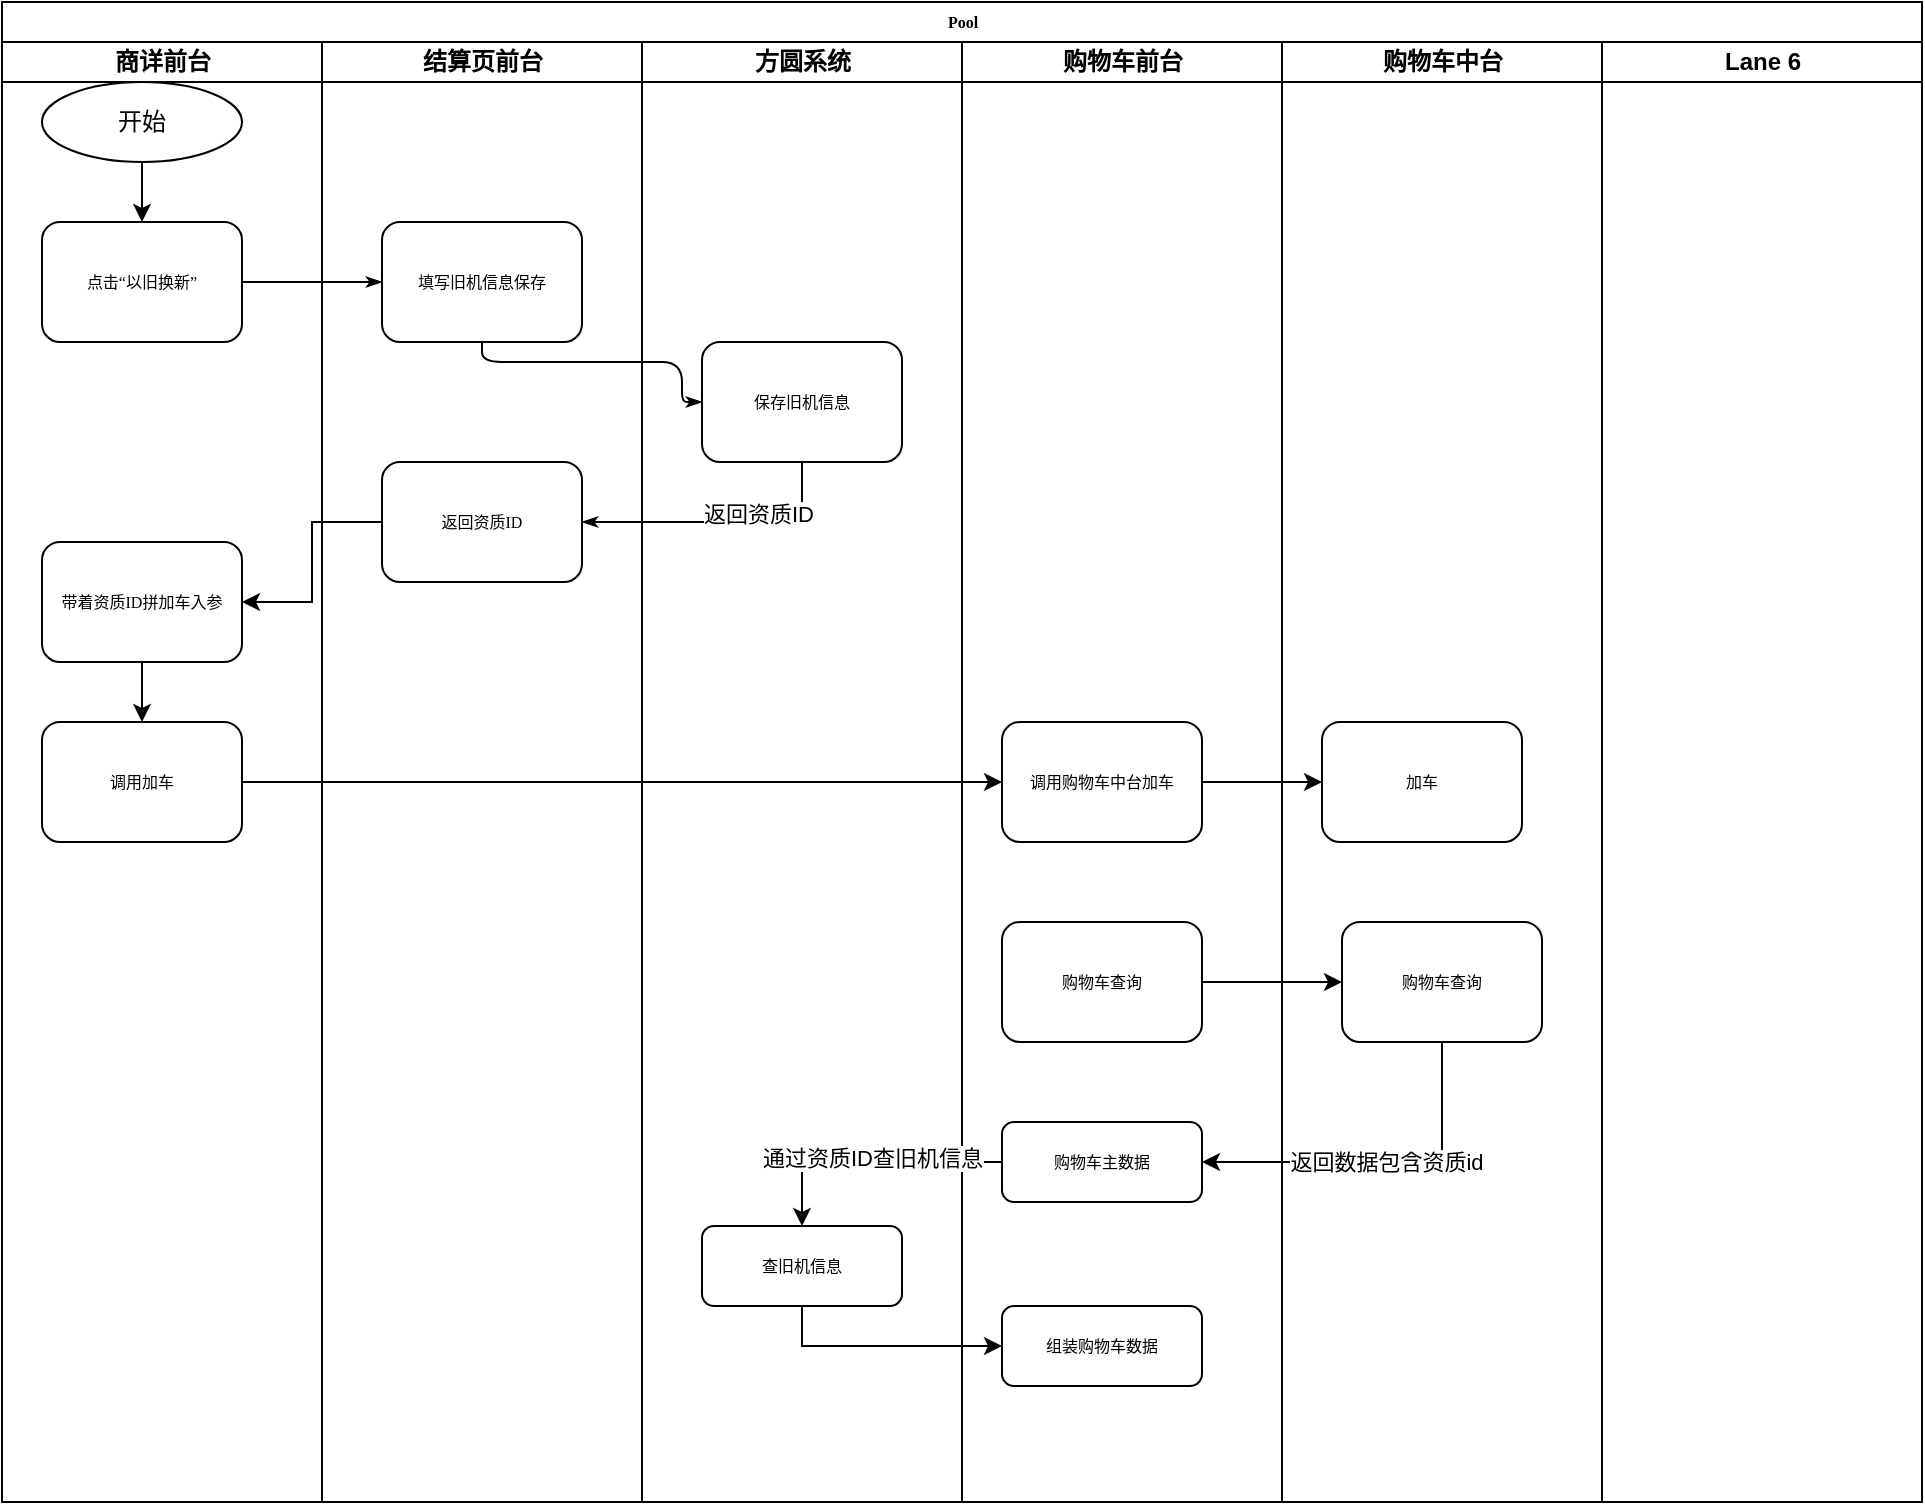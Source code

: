 <mxfile version="15.5.2" type="github">
  <diagram name="Page-1" id="74e2e168-ea6b-b213-b513-2b3c1d86103e">
    <mxGraphModel dx="1336" dy="683" grid="1" gridSize="10" guides="1" tooltips="1" connect="1" arrows="1" fold="1" page="1" pageScale="1" pageWidth="1100" pageHeight="850" background="none" math="0" shadow="0">
      <root>
        <mxCell id="0" />
        <mxCell id="1" parent="0" />
        <mxCell id="77e6c97f196da883-1" value="Pool" style="swimlane;html=1;childLayout=stackLayout;startSize=20;rounded=0;shadow=0;labelBackgroundColor=none;strokeWidth=1;fontFamily=Verdana;fontSize=8;align=center;" parent="1" vertex="1">
          <mxGeometry x="70" y="40" width="960" height="750" as="geometry" />
        </mxCell>
        <mxCell id="77e6c97f196da883-2" value="商详前台" style="swimlane;html=1;startSize=20;" parent="77e6c97f196da883-1" vertex="1">
          <mxGeometry y="20" width="160" height="730" as="geometry" />
        </mxCell>
        <mxCell id="77e6c97f196da883-8" value="点击“以旧换新”" style="rounded=1;whiteSpace=wrap;html=1;shadow=0;labelBackgroundColor=none;strokeWidth=1;fontFamily=Verdana;fontSize=8;align=center;" parent="77e6c97f196da883-2" vertex="1">
          <mxGeometry x="20" y="90" width="100" height="60" as="geometry" />
        </mxCell>
        <mxCell id="77e6c97f196da883-10" value="调用加车" style="rounded=1;whiteSpace=wrap;html=1;shadow=0;labelBackgroundColor=none;strokeWidth=1;fontFamily=Verdana;fontSize=8;align=center;" parent="77e6c97f196da883-2" vertex="1">
          <mxGeometry x="20" y="340" width="100" height="60" as="geometry" />
        </mxCell>
        <mxCell id="PfwjkKgDe0iZmYn8F4gA-2" style="edgeStyle=orthogonalEdgeStyle;rounded=0;orthogonalLoop=1;jettySize=auto;html=1;entryX=0.5;entryY=0;entryDx=0;entryDy=0;" edge="1" parent="77e6c97f196da883-2" source="PfwjkKgDe0iZmYn8F4gA-1" target="77e6c97f196da883-8">
          <mxGeometry relative="1" as="geometry" />
        </mxCell>
        <mxCell id="PfwjkKgDe0iZmYn8F4gA-1" value="开始" style="ellipse;whiteSpace=wrap;html=1;" vertex="1" parent="77e6c97f196da883-2">
          <mxGeometry x="20" y="20" width="100" height="40" as="geometry" />
        </mxCell>
        <mxCell id="PfwjkKgDe0iZmYn8F4gA-6" style="edgeStyle=orthogonalEdgeStyle;rounded=0;orthogonalLoop=1;jettySize=auto;html=1;entryX=0.5;entryY=0;entryDx=0;entryDy=0;exitX=0.5;exitY=1;exitDx=0;exitDy=0;" edge="1" parent="77e6c97f196da883-2" source="PfwjkKgDe0iZmYn8F4gA-4" target="77e6c97f196da883-10">
          <mxGeometry relative="1" as="geometry">
            <mxPoint x="70" y="342" as="sourcePoint" />
          </mxGeometry>
        </mxCell>
        <mxCell id="PfwjkKgDe0iZmYn8F4gA-4" value="带着资质ID拼加车入参" style="rounded=1;whiteSpace=wrap;html=1;shadow=0;labelBackgroundColor=none;strokeWidth=1;fontFamily=Verdana;fontSize=8;align=center;" vertex="1" parent="77e6c97f196da883-2">
          <mxGeometry x="20" y="250" width="100" height="60" as="geometry" />
        </mxCell>
        <mxCell id="77e6c97f196da883-26" style="edgeStyle=orthogonalEdgeStyle;rounded=1;html=1;labelBackgroundColor=none;startArrow=none;startFill=0;startSize=5;endArrow=classicThin;endFill=1;endSize=5;jettySize=auto;orthogonalLoop=1;strokeWidth=1;fontFamily=Verdana;fontSize=8" parent="77e6c97f196da883-1" source="77e6c97f196da883-8" target="77e6c97f196da883-11" edge="1">
          <mxGeometry relative="1" as="geometry" />
        </mxCell>
        <mxCell id="77e6c97f196da883-27" style="edgeStyle=orthogonalEdgeStyle;rounded=1;html=1;labelBackgroundColor=none;startArrow=none;startFill=0;startSize=5;endArrow=classicThin;endFill=1;endSize=5;jettySize=auto;orthogonalLoop=1;strokeWidth=1;fontFamily=Verdana;fontSize=8;entryX=0;entryY=0.5;entryDx=0;entryDy=0;" parent="77e6c97f196da883-1" source="77e6c97f196da883-11" target="77e6c97f196da883-12" edge="1">
          <mxGeometry relative="1" as="geometry">
            <Array as="points">
              <mxPoint x="240" y="180" />
              <mxPoint x="340" y="180" />
              <mxPoint x="340" y="200" />
            </Array>
          </mxGeometry>
        </mxCell>
        <mxCell id="77e6c97f196da883-3" value="结算页前台" style="swimlane;html=1;startSize=20;" parent="77e6c97f196da883-1" vertex="1">
          <mxGeometry x="160" y="20" width="160" height="730" as="geometry" />
        </mxCell>
        <mxCell id="77e6c97f196da883-11" value="填写旧机信息保存" style="rounded=1;whiteSpace=wrap;html=1;shadow=0;labelBackgroundColor=none;strokeWidth=1;fontFamily=Verdana;fontSize=8;align=center;" parent="77e6c97f196da883-3" vertex="1">
          <mxGeometry x="30" y="90" width="100" height="60" as="geometry" />
        </mxCell>
        <mxCell id="77e6c97f196da883-9" value="返回资质ID" style="rounded=1;whiteSpace=wrap;html=1;shadow=0;labelBackgroundColor=none;strokeWidth=1;fontFamily=Verdana;fontSize=8;align=center;" parent="77e6c97f196da883-3" vertex="1">
          <mxGeometry x="30" y="210" width="100" height="60" as="geometry" />
        </mxCell>
        <mxCell id="77e6c97f196da883-4" value="方圆系统" style="swimlane;html=1;startSize=20;" parent="77e6c97f196da883-1" vertex="1">
          <mxGeometry x="320" y="20" width="160" height="730" as="geometry" />
        </mxCell>
        <mxCell id="77e6c97f196da883-12" value="保存旧机信息" style="rounded=1;whiteSpace=wrap;html=1;shadow=0;labelBackgroundColor=none;strokeWidth=1;fontFamily=Verdana;fontSize=8;align=center;" parent="77e6c97f196da883-4" vertex="1">
          <mxGeometry x="30" y="150" width="100" height="60" as="geometry" />
        </mxCell>
        <mxCell id="PfwjkKgDe0iZmYn8F4gA-14" value="查旧机信息" style="rounded=1;whiteSpace=wrap;html=1;shadow=0;labelBackgroundColor=none;strokeWidth=1;fontFamily=Verdana;fontSize=8;align=center;" vertex="1" parent="77e6c97f196da883-4">
          <mxGeometry x="30" y="592" width="100" height="40" as="geometry" />
        </mxCell>
        <mxCell id="77e6c97f196da883-5" value="购物车前台" style="swimlane;html=1;startSize=20;" parent="77e6c97f196da883-1" vertex="1">
          <mxGeometry x="480" y="20" width="160" height="730" as="geometry" />
        </mxCell>
        <mxCell id="77e6c97f196da883-19" value="调用购物车中台加车" style="rounded=1;whiteSpace=wrap;html=1;shadow=0;labelBackgroundColor=none;strokeWidth=1;fontFamily=Verdana;fontSize=8;align=center;" parent="77e6c97f196da883-5" vertex="1">
          <mxGeometry x="20" y="340" width="100" height="60" as="geometry" />
        </mxCell>
        <mxCell id="PfwjkKgDe0iZmYn8F4gA-9" value="购物车查询" style="rounded=1;whiteSpace=wrap;html=1;shadow=0;labelBackgroundColor=none;strokeWidth=1;fontFamily=Verdana;fontSize=8;align=center;" vertex="1" parent="77e6c97f196da883-5">
          <mxGeometry x="20" y="440" width="100" height="60" as="geometry" />
        </mxCell>
        <mxCell id="PfwjkKgDe0iZmYn8F4gA-12" value="购物车主数据" style="rounded=1;whiteSpace=wrap;html=1;shadow=0;labelBackgroundColor=none;strokeWidth=1;fontFamily=Verdana;fontSize=8;align=center;" vertex="1" parent="77e6c97f196da883-5">
          <mxGeometry x="20" y="540" width="100" height="40" as="geometry" />
        </mxCell>
        <mxCell id="PfwjkKgDe0iZmYn8F4gA-19" value="组装购物车数据" style="rounded=1;whiteSpace=wrap;html=1;shadow=0;labelBackgroundColor=none;strokeWidth=1;fontFamily=Verdana;fontSize=8;align=center;" vertex="1" parent="77e6c97f196da883-5">
          <mxGeometry x="20" y="632" width="100" height="40" as="geometry" />
        </mxCell>
        <mxCell id="77e6c97f196da883-6" value="购物车中台" style="swimlane;html=1;startSize=20;" parent="77e6c97f196da883-1" vertex="1">
          <mxGeometry x="640" y="20" width="160" height="730" as="geometry" />
        </mxCell>
        <mxCell id="77e6c97f196da883-21" value="加车" style="rounded=1;whiteSpace=wrap;html=1;shadow=0;labelBackgroundColor=none;strokeWidth=1;fontFamily=Verdana;fontSize=8;align=center;" parent="77e6c97f196da883-6" vertex="1">
          <mxGeometry x="20" y="340" width="100" height="60" as="geometry" />
        </mxCell>
        <mxCell id="77e6c97f196da883-22" value="购物车查询" style="rounded=1;whiteSpace=wrap;html=1;shadow=0;labelBackgroundColor=none;strokeWidth=1;fontFamily=Verdana;fontSize=8;align=center;" parent="77e6c97f196da883-6" vertex="1">
          <mxGeometry x="30" y="440" width="100" height="60" as="geometry" />
        </mxCell>
        <mxCell id="PfwjkKgDe0iZmYn8F4gA-10" style="edgeStyle=orthogonalEdgeStyle;rounded=0;orthogonalLoop=1;jettySize=auto;html=1;entryX=0;entryY=0.5;entryDx=0;entryDy=0;" edge="1" parent="77e6c97f196da883-1" source="PfwjkKgDe0iZmYn8F4gA-9" target="77e6c97f196da883-22">
          <mxGeometry relative="1" as="geometry" />
        </mxCell>
        <mxCell id="77e6c97f196da883-7" value="Lane 6" style="swimlane;html=1;startSize=20;" parent="77e6c97f196da883-1" vertex="1">
          <mxGeometry x="800" y="20" width="160" height="730" as="geometry" />
        </mxCell>
        <mxCell id="77e6c97f196da883-29" style="edgeStyle=orthogonalEdgeStyle;rounded=1;html=1;labelBackgroundColor=none;startArrow=none;startFill=0;startSize=5;endArrow=classicThin;endFill=1;endSize=5;jettySize=auto;orthogonalLoop=1;strokeWidth=1;fontFamily=Verdana;fontSize=8;entryX=1;entryY=0.5;entryDx=0;entryDy=0;exitX=0.5;exitY=1;exitDx=0;exitDy=0;" parent="77e6c97f196da883-1" source="77e6c97f196da883-12" target="77e6c97f196da883-9" edge="1">
          <mxGeometry relative="1" as="geometry">
            <mxPoint x="400" y="290" as="targetPoint" />
          </mxGeometry>
        </mxCell>
        <mxCell id="PfwjkKgDe0iZmYn8F4gA-3" value="返回资质ID" style="edgeLabel;html=1;align=center;verticalAlign=middle;resizable=0;points=[];" vertex="1" connectable="0" parent="77e6c97f196da883-29">
          <mxGeometry x="-0.251" y="-4" relative="1" as="geometry">
            <mxPoint as="offset" />
          </mxGeometry>
        </mxCell>
        <mxCell id="PfwjkKgDe0iZmYn8F4gA-5" style="edgeStyle=orthogonalEdgeStyle;rounded=0;orthogonalLoop=1;jettySize=auto;html=1;" edge="1" parent="77e6c97f196da883-1" source="77e6c97f196da883-9" target="PfwjkKgDe0iZmYn8F4gA-4">
          <mxGeometry relative="1" as="geometry" />
        </mxCell>
        <mxCell id="PfwjkKgDe0iZmYn8F4gA-7" style="edgeStyle=orthogonalEdgeStyle;rounded=0;orthogonalLoop=1;jettySize=auto;html=1;entryX=0;entryY=0.5;entryDx=0;entryDy=0;" edge="1" parent="77e6c97f196da883-1" source="77e6c97f196da883-10" target="77e6c97f196da883-19">
          <mxGeometry relative="1" as="geometry" />
        </mxCell>
        <mxCell id="PfwjkKgDe0iZmYn8F4gA-8" style="edgeStyle=orthogonalEdgeStyle;rounded=0;orthogonalLoop=1;jettySize=auto;html=1;" edge="1" parent="77e6c97f196da883-1" source="77e6c97f196da883-19" target="77e6c97f196da883-21">
          <mxGeometry relative="1" as="geometry">
            <mxPoint x="690" y="370" as="targetPoint" />
          </mxGeometry>
        </mxCell>
        <mxCell id="PfwjkKgDe0iZmYn8F4gA-13" style="edgeStyle=orthogonalEdgeStyle;rounded=0;orthogonalLoop=1;jettySize=auto;html=1;entryX=1;entryY=0.5;entryDx=0;entryDy=0;" edge="1" parent="77e6c97f196da883-1" source="77e6c97f196da883-22" target="PfwjkKgDe0iZmYn8F4gA-12">
          <mxGeometry relative="1" as="geometry">
            <Array as="points">
              <mxPoint x="720" y="580" />
            </Array>
          </mxGeometry>
        </mxCell>
        <mxCell id="PfwjkKgDe0iZmYn8F4gA-21" value="返回数据包含资质id" style="edgeLabel;html=1;align=center;verticalAlign=middle;resizable=0;points=[];" vertex="1" connectable="0" parent="PfwjkKgDe0iZmYn8F4gA-13">
          <mxGeometry x="-0.015" relative="1" as="geometry">
            <mxPoint as="offset" />
          </mxGeometry>
        </mxCell>
        <mxCell id="PfwjkKgDe0iZmYn8F4gA-17" style="edgeStyle=orthogonalEdgeStyle;rounded=0;orthogonalLoop=1;jettySize=auto;html=1;entryX=0.5;entryY=0;entryDx=0;entryDy=0;" edge="1" parent="77e6c97f196da883-1" source="PfwjkKgDe0iZmYn8F4gA-12" target="PfwjkKgDe0iZmYn8F4gA-14">
          <mxGeometry relative="1" as="geometry" />
        </mxCell>
        <mxCell id="PfwjkKgDe0iZmYn8F4gA-18" value="通过资质ID查旧机信息" style="edgeLabel;html=1;align=center;verticalAlign=middle;resizable=0;points=[];" vertex="1" connectable="0" parent="PfwjkKgDe0iZmYn8F4gA-17">
          <mxGeometry x="-0.005" y="-2" relative="1" as="geometry">
            <mxPoint as="offset" />
          </mxGeometry>
        </mxCell>
        <mxCell id="PfwjkKgDe0iZmYn8F4gA-20" style="edgeStyle=orthogonalEdgeStyle;rounded=0;orthogonalLoop=1;jettySize=auto;html=1;entryX=0;entryY=0.5;entryDx=0;entryDy=0;exitX=0.5;exitY=1;exitDx=0;exitDy=0;" edge="1" parent="77e6c97f196da883-1" source="PfwjkKgDe0iZmYn8F4gA-14" target="PfwjkKgDe0iZmYn8F4gA-19">
          <mxGeometry relative="1" as="geometry" />
        </mxCell>
      </root>
    </mxGraphModel>
  </diagram>
</mxfile>
